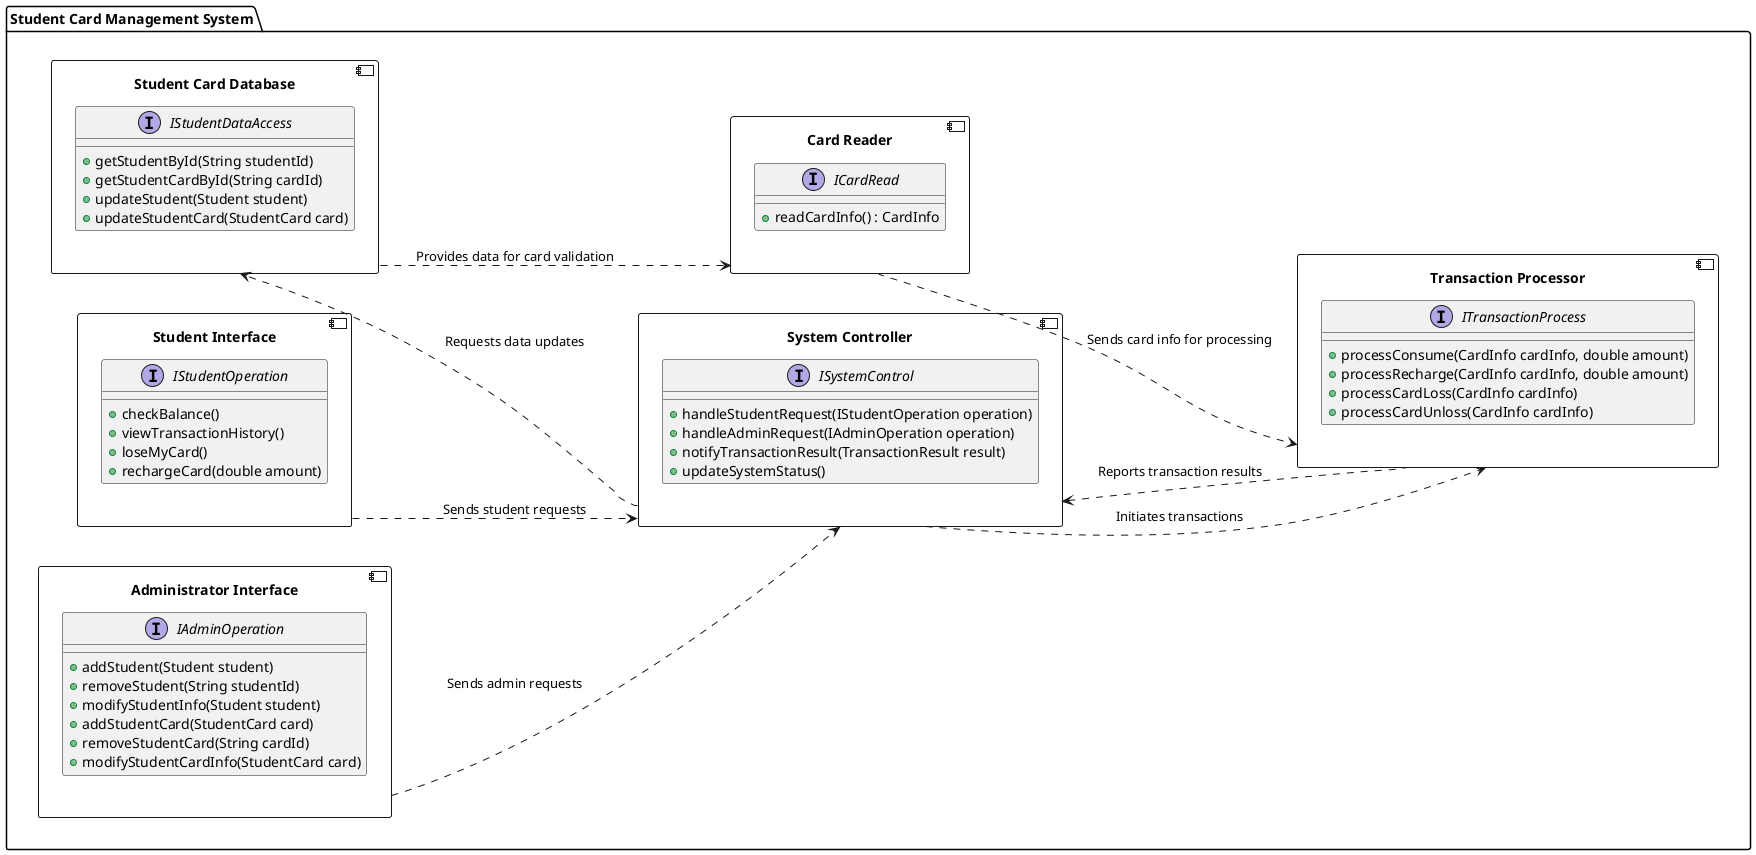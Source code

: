 @startuml
left to right direction

package "Student Card Management System" {
    component "Student Card Database" as db {
        interface "IStudentDataAccess" {
            + getStudentById(String studentId)
            + getStudentCardById(String cardId)
            + updateStudent(Student student)
            + updateStudentCard(StudentCard card)
        }
    }

    component "Card Reader" as reader {
        interface "ICardRead" {
            + readCardInfo() : CardInfo
        }
    }

    component "Transaction Processor" as processor {
        interface "ITransactionProcess" {
            + processConsume(CardInfo cardInfo, double amount)
            + processRecharge(CardInfo cardInfo, double amount)
            + processCardLoss(CardInfo cardInfo)
            + processCardUnloss(CardInfo cardInfo)
        }
    }

    component "Student Interface" as student_interface {
        interface "IStudentOperation" {
            + checkBalance()
            + viewTransactionHistory()
            + loseMyCard()
            + rechargeCard(double amount)
        }
    }

    component "Administrator Interface" as admin_interface {
        interface "IAdminOperation" {
            + addStudent(Student student)
            + removeStudent(String studentId)
            + modifyStudentInfo(Student student)
            + addStudentCard(StudentCard card)
            + removeStudentCard(String cardId)
            + modifyStudentCardInfo(StudentCard card)
        }
    }

    component "System Controller" as controller {
        interface "ISystemControl" {
            + handleStudentRequest(IStudentOperation operation)
            + handleAdminRequest(IAdminOperation operation)
            + notifyTransactionResult(TransactionResult result)
            + updateSystemStatus()
        }
    }

    db..> reader : Provides data for card validation
    reader..> processor : Sends card info for processing
    processor..> controller : Reports transaction results
    student_interface..> controller : Sends student requests
    admin_interface..> controller : Sends admin requests
    controller..> db : Requests data updates
    controller..> processor : Initiates transactions
}
@enduml